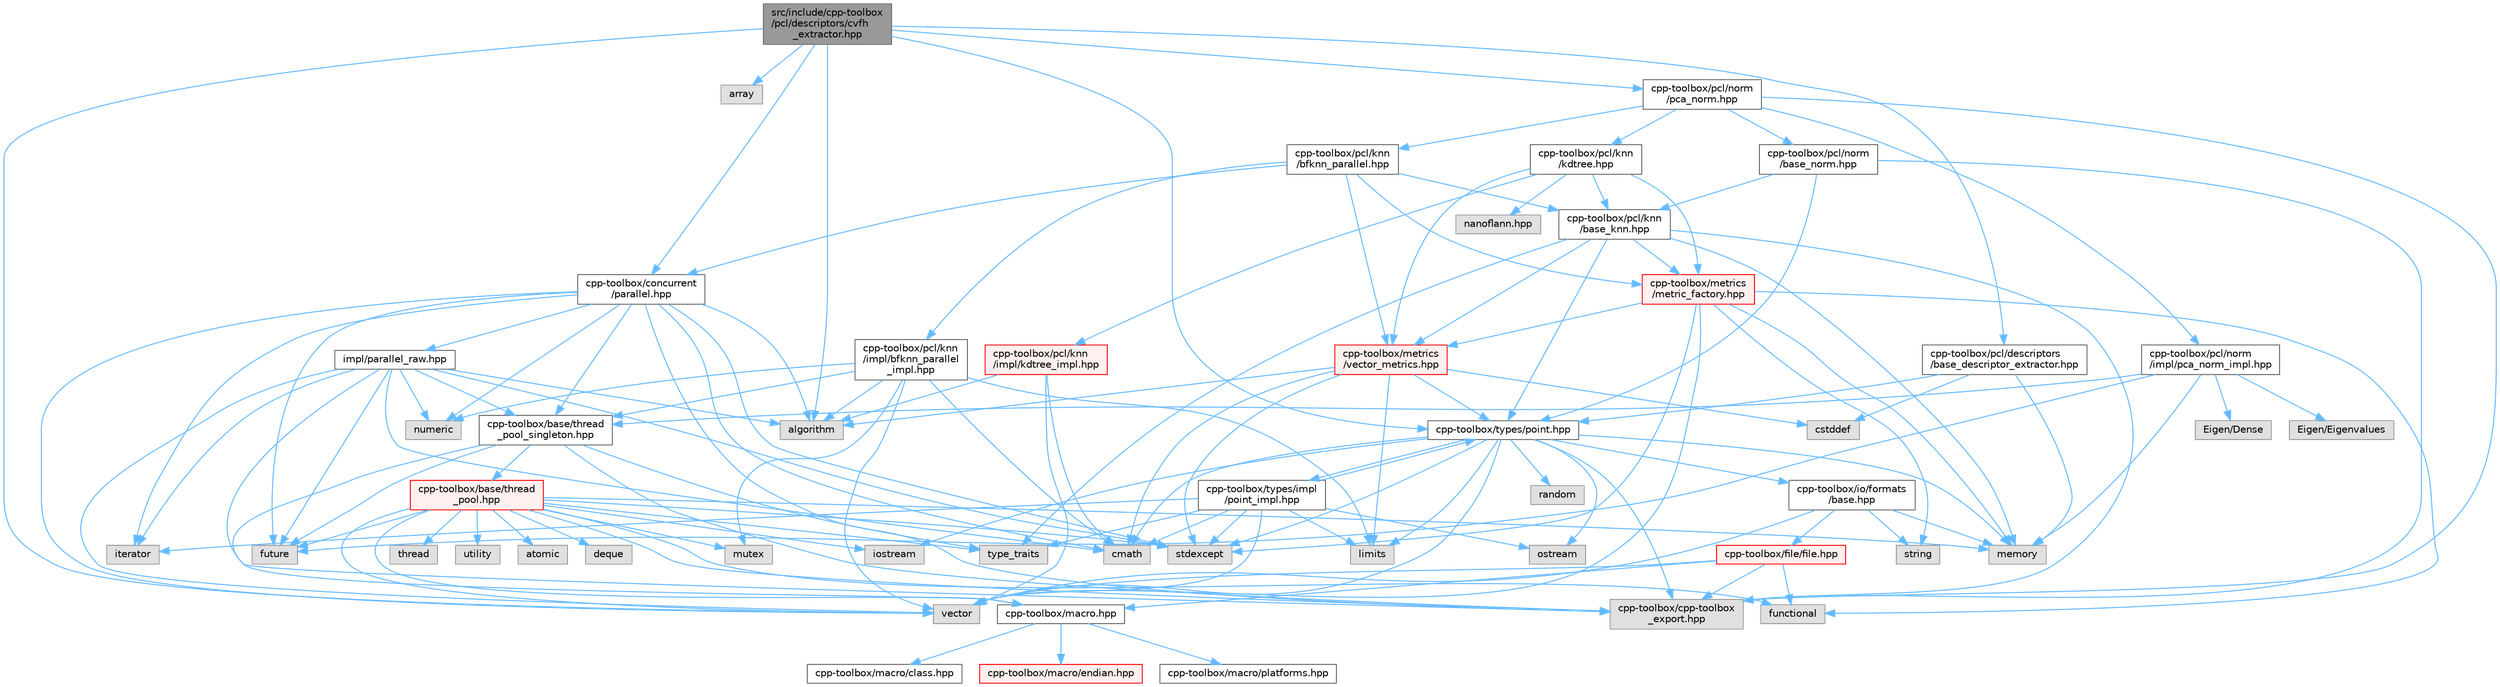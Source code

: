 digraph "src/include/cpp-toolbox/pcl/descriptors/cvfh_extractor.hpp"
{
 // LATEX_PDF_SIZE
  bgcolor="transparent";
  edge [fontname=Helvetica,fontsize=10,labelfontname=Helvetica,labelfontsize=10];
  node [fontname=Helvetica,fontsize=10,shape=box,height=0.2,width=0.4];
  Node1 [id="Node000001",label="src/include/cpp-toolbox\l/pcl/descriptors/cvfh\l_extractor.hpp",height=0.2,width=0.4,color="gray40", fillcolor="grey60", style="filled", fontcolor="black",tooltip=" "];
  Node1 -> Node2 [id="edge1_Node000001_Node000002",color="steelblue1",style="solid",tooltip=" "];
  Node2 [id="Node000002",label="algorithm",height=0.2,width=0.4,color="grey60", fillcolor="#E0E0E0", style="filled",tooltip=" "];
  Node1 -> Node3 [id="edge2_Node000001_Node000003",color="steelblue1",style="solid",tooltip=" "];
  Node3 [id="Node000003",label="array",height=0.2,width=0.4,color="grey60", fillcolor="#E0E0E0", style="filled",tooltip=" "];
  Node1 -> Node4 [id="edge3_Node000001_Node000004",color="steelblue1",style="solid",tooltip=" "];
  Node4 [id="Node000004",label="vector",height=0.2,width=0.4,color="grey60", fillcolor="#E0E0E0", style="filled",tooltip=" "];
  Node1 -> Node5 [id="edge4_Node000001_Node000005",color="steelblue1",style="solid",tooltip=" "];
  Node5 [id="Node000005",label="cpp-toolbox/concurrent\l/parallel.hpp",height=0.2,width=0.4,color="grey40", fillcolor="white", style="filled",URL="$parallel_8hpp.html",tooltip=" "];
  Node5 -> Node2 [id="edge5_Node000005_Node000002",color="steelblue1",style="solid",tooltip=" "];
  Node5 -> Node6 [id="edge6_Node000005_Node000006",color="steelblue1",style="solid",tooltip=" "];
  Node6 [id="Node000006",label="cmath",height=0.2,width=0.4,color="grey60", fillcolor="#E0E0E0", style="filled",tooltip=" "];
  Node5 -> Node7 [id="edge7_Node000005_Node000007",color="steelblue1",style="solid",tooltip=" "];
  Node7 [id="Node000007",label="future",height=0.2,width=0.4,color="grey60", fillcolor="#E0E0E0", style="filled",tooltip=" "];
  Node5 -> Node8 [id="edge8_Node000005_Node000008",color="steelblue1",style="solid",tooltip=" "];
  Node8 [id="Node000008",label="iterator",height=0.2,width=0.4,color="grey60", fillcolor="#E0E0E0", style="filled",tooltip=" "];
  Node5 -> Node9 [id="edge9_Node000005_Node000009",color="steelblue1",style="solid",tooltip=" "];
  Node9 [id="Node000009",label="numeric",height=0.2,width=0.4,color="grey60", fillcolor="#E0E0E0", style="filled",tooltip=" "];
  Node5 -> Node10 [id="edge10_Node000005_Node000010",color="steelblue1",style="solid",tooltip=" "];
  Node10 [id="Node000010",label="stdexcept",height=0.2,width=0.4,color="grey60", fillcolor="#E0E0E0", style="filled",tooltip=" "];
  Node5 -> Node4 [id="edge11_Node000005_Node000004",color="steelblue1",style="solid",tooltip=" "];
  Node5 -> Node11 [id="edge12_Node000005_Node000011",color="steelblue1",style="solid",tooltip=" "];
  Node11 [id="Node000011",label="cpp-toolbox/cpp-toolbox\l_export.hpp",height=0.2,width=0.4,color="grey60", fillcolor="#E0E0E0", style="filled",tooltip=" "];
  Node5 -> Node12 [id="edge13_Node000005_Node000012",color="steelblue1",style="solid",tooltip=" "];
  Node12 [id="Node000012",label="cpp-toolbox/base/thread\l_pool_singleton.hpp",height=0.2,width=0.4,color="grey40", fillcolor="white", style="filled",URL="$thread__pool__singleton_8hpp.html",tooltip=" "];
  Node12 -> Node7 [id="edge14_Node000012_Node000007",color="steelblue1",style="solid",tooltip=" "];
  Node12 -> Node13 [id="edge15_Node000012_Node000013",color="steelblue1",style="solid",tooltip=" "];
  Node13 [id="Node000013",label="type_traits",height=0.2,width=0.4,color="grey60", fillcolor="#E0E0E0", style="filled",tooltip=" "];
  Node12 -> Node11 [id="edge16_Node000012_Node000011",color="steelblue1",style="solid",tooltip=" "];
  Node12 -> Node14 [id="edge17_Node000012_Node000014",color="steelblue1",style="solid",tooltip=" "];
  Node14 [id="Node000014",label="cpp-toolbox/macro.hpp",height=0.2,width=0.4,color="grey40", fillcolor="white", style="filled",URL="$macro_8hpp.html",tooltip="通用的编译器、平台、架构检测和实用宏定义 / Common macros for compiler, platform, architecture detection and utility macro..."];
  Node14 -> Node15 [id="edge18_Node000014_Node000015",color="steelblue1",style="solid",tooltip=" "];
  Node15 [id="Node000015",label="cpp-toolbox/macro/class.hpp",height=0.2,width=0.4,color="grey40", fillcolor="white", style="filled",URL="$class_8hpp.html",tooltip=" "];
  Node14 -> Node16 [id="edge19_Node000014_Node000016",color="steelblue1",style="solid",tooltip=" "];
  Node16 [id="Node000016",label="cpp-toolbox/macro/endian.hpp",height=0.2,width=0.4,color="red", fillcolor="#FFF0F0", style="filled",URL="$endian_8hpp.html",tooltip=" "];
  Node14 -> Node18 [id="edge20_Node000014_Node000018",color="steelblue1",style="solid",tooltip=" "];
  Node18 [id="Node000018",label="cpp-toolbox/macro/platforms.hpp",height=0.2,width=0.4,color="grey40", fillcolor="white", style="filled",URL="$platforms_8hpp.html",tooltip=" "];
  Node12 -> Node19 [id="edge21_Node000012_Node000019",color="steelblue1",style="solid",tooltip=" "];
  Node19 [id="Node000019",label="cpp-toolbox/base/thread\l_pool.hpp",height=0.2,width=0.4,color="red", fillcolor="#FFF0F0", style="filled",URL="$thread__pool_8hpp.html",tooltip=" "];
  Node19 -> Node20 [id="edge22_Node000019_Node000020",color="steelblue1",style="solid",tooltip=" "];
  Node20 [id="Node000020",label="atomic",height=0.2,width=0.4,color="grey60", fillcolor="#E0E0E0", style="filled",tooltip=" "];
  Node19 -> Node21 [id="edge23_Node000019_Node000021",color="steelblue1",style="solid",tooltip=" "];
  Node21 [id="Node000021",label="deque",height=0.2,width=0.4,color="grey60", fillcolor="#E0E0E0", style="filled",tooltip=" "];
  Node19 -> Node22 [id="edge24_Node000019_Node000022",color="steelblue1",style="solid",tooltip=" "];
  Node22 [id="Node000022",label="functional",height=0.2,width=0.4,color="grey60", fillcolor="#E0E0E0", style="filled",tooltip=" "];
  Node19 -> Node7 [id="edge25_Node000019_Node000007",color="steelblue1",style="solid",tooltip=" "];
  Node19 -> Node23 [id="edge26_Node000019_Node000023",color="steelblue1",style="solid",tooltip=" "];
  Node23 [id="Node000023",label="iostream",height=0.2,width=0.4,color="grey60", fillcolor="#E0E0E0", style="filled",tooltip=" "];
  Node19 -> Node24 [id="edge27_Node000019_Node000024",color="steelblue1",style="solid",tooltip=" "];
  Node24 [id="Node000024",label="memory",height=0.2,width=0.4,color="grey60", fillcolor="#E0E0E0", style="filled",tooltip=" "];
  Node19 -> Node25 [id="edge28_Node000019_Node000025",color="steelblue1",style="solid",tooltip=" "];
  Node25 [id="Node000025",label="mutex",height=0.2,width=0.4,color="grey60", fillcolor="#E0E0E0", style="filled",tooltip=" "];
  Node19 -> Node10 [id="edge29_Node000019_Node000010",color="steelblue1",style="solid",tooltip=" "];
  Node19 -> Node26 [id="edge30_Node000019_Node000026",color="steelblue1",style="solid",tooltip=" "];
  Node26 [id="Node000026",label="thread",height=0.2,width=0.4,color="grey60", fillcolor="#E0E0E0", style="filled",tooltip=" "];
  Node19 -> Node13 [id="edge31_Node000019_Node000013",color="steelblue1",style="solid",tooltip=" "];
  Node19 -> Node27 [id="edge32_Node000019_Node000027",color="steelblue1",style="solid",tooltip=" "];
  Node27 [id="Node000027",label="utility",height=0.2,width=0.4,color="grey60", fillcolor="#E0E0E0", style="filled",tooltip=" "];
  Node19 -> Node4 [id="edge33_Node000019_Node000004",color="steelblue1",style="solid",tooltip=" "];
  Node19 -> Node11 [id="edge34_Node000019_Node000011",color="steelblue1",style="solid",tooltip=" "];
  Node19 -> Node14 [id="edge35_Node000019_Node000014",color="steelblue1",style="solid",tooltip=" "];
  Node5 -> Node29 [id="edge36_Node000005_Node000029",color="steelblue1",style="solid",tooltip=" "];
  Node29 [id="Node000029",label="impl/parallel_raw.hpp",height=0.2,width=0.4,color="grey40", fillcolor="white", style="filled",URL="$parallel__raw_8hpp.html",tooltip=" "];
  Node29 -> Node2 [id="edge37_Node000029_Node000002",color="steelblue1",style="solid",tooltip=" "];
  Node29 -> Node6 [id="edge38_Node000029_Node000006",color="steelblue1",style="solid",tooltip=" "];
  Node29 -> Node7 [id="edge39_Node000029_Node000007",color="steelblue1",style="solid",tooltip=" "];
  Node29 -> Node8 [id="edge40_Node000029_Node000008",color="steelblue1",style="solid",tooltip=" "];
  Node29 -> Node9 [id="edge41_Node000029_Node000009",color="steelblue1",style="solid",tooltip=" "];
  Node29 -> Node10 [id="edge42_Node000029_Node000010",color="steelblue1",style="solid",tooltip=" "];
  Node29 -> Node4 [id="edge43_Node000029_Node000004",color="steelblue1",style="solid",tooltip=" "];
  Node29 -> Node12 [id="edge44_Node000029_Node000012",color="steelblue1",style="solid",tooltip=" "];
  Node29 -> Node11 [id="edge45_Node000029_Node000011",color="steelblue1",style="solid",tooltip=" "];
  Node1 -> Node30 [id="edge46_Node000001_Node000030",color="steelblue1",style="solid",tooltip=" "];
  Node30 [id="Node000030",label="cpp-toolbox/pcl/descriptors\l/base_descriptor_extractor.hpp",height=0.2,width=0.4,color="grey40", fillcolor="white", style="filled",URL="$base__descriptor__extractor_8hpp.html",tooltip=" "];
  Node30 -> Node31 [id="edge47_Node000030_Node000031",color="steelblue1",style="solid",tooltip=" "];
  Node31 [id="Node000031",label="cstddef",height=0.2,width=0.4,color="grey60", fillcolor="#E0E0E0", style="filled",tooltip=" "];
  Node30 -> Node24 [id="edge48_Node000030_Node000024",color="steelblue1",style="solid",tooltip=" "];
  Node30 -> Node32 [id="edge49_Node000030_Node000032",color="steelblue1",style="solid",tooltip=" "];
  Node32 [id="Node000032",label="cpp-toolbox/types/point.hpp",height=0.2,width=0.4,color="grey40", fillcolor="white", style="filled",URL="$point_8hpp.html",tooltip=" "];
  Node32 -> Node6 [id="edge50_Node000032_Node000006",color="steelblue1",style="solid",tooltip=" "];
  Node32 -> Node23 [id="edge51_Node000032_Node000023",color="steelblue1",style="solid",tooltip=" "];
  Node32 -> Node33 [id="edge52_Node000032_Node000033",color="steelblue1",style="solid",tooltip=" "];
  Node33 [id="Node000033",label="limits",height=0.2,width=0.4,color="grey60", fillcolor="#E0E0E0", style="filled",tooltip=" "];
  Node32 -> Node24 [id="edge53_Node000032_Node000024",color="steelblue1",style="solid",tooltip=" "];
  Node32 -> Node34 [id="edge54_Node000032_Node000034",color="steelblue1",style="solid",tooltip=" "];
  Node34 [id="Node000034",label="ostream",height=0.2,width=0.4,color="grey60", fillcolor="#E0E0E0", style="filled",tooltip=" "];
  Node32 -> Node35 [id="edge55_Node000032_Node000035",color="steelblue1",style="solid",tooltip=" "];
  Node35 [id="Node000035",label="random",height=0.2,width=0.4,color="grey60", fillcolor="#E0E0E0", style="filled",tooltip=" "];
  Node32 -> Node10 [id="edge56_Node000032_Node000010",color="steelblue1",style="solid",tooltip=" "];
  Node32 -> Node4 [id="edge57_Node000032_Node000004",color="steelblue1",style="solid",tooltip=" "];
  Node32 -> Node11 [id="edge58_Node000032_Node000011",color="steelblue1",style="solid",tooltip=" "];
  Node32 -> Node36 [id="edge59_Node000032_Node000036",color="steelblue1",style="solid",tooltip=" "];
  Node36 [id="Node000036",label="cpp-toolbox/io/formats\l/base.hpp",height=0.2,width=0.4,color="grey40", fillcolor="white", style="filled",URL="$io_2formats_2base_8hpp.html",tooltip=" "];
  Node36 -> Node24 [id="edge60_Node000036_Node000024",color="steelblue1",style="solid",tooltip=" "];
  Node36 -> Node37 [id="edge61_Node000036_Node000037",color="steelblue1",style="solid",tooltip=" "];
  Node37 [id="Node000037",label="string",height=0.2,width=0.4,color="grey60", fillcolor="#E0E0E0", style="filled",tooltip=" "];
  Node36 -> Node4 [id="edge62_Node000036_Node000004",color="steelblue1",style="solid",tooltip=" "];
  Node36 -> Node38 [id="edge63_Node000036_Node000038",color="steelblue1",style="solid",tooltip=" "];
  Node38 [id="Node000038",label="cpp-toolbox/file/file.hpp",height=0.2,width=0.4,color="red", fillcolor="#FFF0F0", style="filled",URL="$file_8hpp.html",tooltip=" "];
  Node38 -> Node22 [id="edge64_Node000038_Node000022",color="steelblue1",style="solid",tooltip=" "];
  Node38 -> Node4 [id="edge65_Node000038_Node000004",color="steelblue1",style="solid",tooltip=" "];
  Node38 -> Node11 [id="edge66_Node000038_Node000011",color="steelblue1",style="solid",tooltip=" "];
  Node38 -> Node14 [id="edge67_Node000038_Node000014",color="steelblue1",style="solid",tooltip=" "];
  Node32 -> Node40 [id="edge68_Node000032_Node000040",color="steelblue1",style="solid",tooltip=" "];
  Node40 [id="Node000040",label="cpp-toolbox/types/impl\l/point_impl.hpp",height=0.2,width=0.4,color="grey40", fillcolor="white", style="filled",URL="$point__impl_8hpp.html",tooltip=" "];
  Node40 -> Node6 [id="edge69_Node000040_Node000006",color="steelblue1",style="solid",tooltip=" "];
  Node40 -> Node8 [id="edge70_Node000040_Node000008",color="steelblue1",style="solid",tooltip=" "];
  Node40 -> Node33 [id="edge71_Node000040_Node000033",color="steelblue1",style="solid",tooltip=" "];
  Node40 -> Node34 [id="edge72_Node000040_Node000034",color="steelblue1",style="solid",tooltip=" "];
  Node40 -> Node10 [id="edge73_Node000040_Node000010",color="steelblue1",style="solid",tooltip=" "];
  Node40 -> Node13 [id="edge74_Node000040_Node000013",color="steelblue1",style="solid",tooltip=" "];
  Node40 -> Node4 [id="edge75_Node000040_Node000004",color="steelblue1",style="solid",tooltip=" "];
  Node40 -> Node32 [id="edge76_Node000040_Node000032",color="steelblue1",style="solid",tooltip=" "];
  Node1 -> Node41 [id="edge77_Node000001_Node000041",color="steelblue1",style="solid",tooltip=" "];
  Node41 [id="Node000041",label="cpp-toolbox/pcl/norm\l/pca_norm.hpp",height=0.2,width=0.4,color="grey40", fillcolor="white", style="filled",URL="$pca__norm_8hpp.html",tooltip=" "];
  Node41 -> Node11 [id="edge78_Node000041_Node000011",color="steelblue1",style="solid",tooltip=" "];
  Node41 -> Node42 [id="edge79_Node000041_Node000042",color="steelblue1",style="solid",tooltip=" "];
  Node42 [id="Node000042",label="cpp-toolbox/pcl/knn\l/bfknn_parallel.hpp",height=0.2,width=0.4,color="grey40", fillcolor="white", style="filled",URL="$bfknn__parallel_8hpp.html",tooltip=" "];
  Node42 -> Node5 [id="edge80_Node000042_Node000005",color="steelblue1",style="solid",tooltip=" "];
  Node42 -> Node43 [id="edge81_Node000042_Node000043",color="steelblue1",style="solid",tooltip=" "];
  Node43 [id="Node000043",label="cpp-toolbox/pcl/knn\l/base_knn.hpp",height=0.2,width=0.4,color="grey40", fillcolor="white", style="filled",URL="$base__knn_8hpp.html",tooltip=" "];
  Node43 -> Node24 [id="edge82_Node000043_Node000024",color="steelblue1",style="solid",tooltip=" "];
  Node43 -> Node13 [id="edge83_Node000043_Node000013",color="steelblue1",style="solid",tooltip=" "];
  Node43 -> Node11 [id="edge84_Node000043_Node000011",color="steelblue1",style="solid",tooltip=" "];
  Node43 -> Node32 [id="edge85_Node000043_Node000032",color="steelblue1",style="solid",tooltip=" "];
  Node43 -> Node44 [id="edge86_Node000043_Node000044",color="steelblue1",style="solid",tooltip=" "];
  Node44 [id="Node000044",label="cpp-toolbox/metrics\l/vector_metrics.hpp",height=0.2,width=0.4,color="red", fillcolor="#FFF0F0", style="filled",URL="$vector__metrics_8hpp.html",tooltip=" "];
  Node44 -> Node2 [id="edge87_Node000044_Node000002",color="steelblue1",style="solid",tooltip=" "];
  Node44 -> Node6 [id="edge88_Node000044_Node000006",color="steelblue1",style="solid",tooltip=" "];
  Node44 -> Node31 [id="edge89_Node000044_Node000031",color="steelblue1",style="solid",tooltip=" "];
  Node44 -> Node33 [id="edge90_Node000044_Node000033",color="steelblue1",style="solid",tooltip=" "];
  Node44 -> Node10 [id="edge91_Node000044_Node000010",color="steelblue1",style="solid",tooltip=" "];
  Node44 -> Node32 [id="edge92_Node000044_Node000032",color="steelblue1",style="solid",tooltip=" "];
  Node43 -> Node47 [id="edge93_Node000043_Node000047",color="steelblue1",style="solid",tooltip=" "];
  Node47 [id="Node000047",label="cpp-toolbox/metrics\l/metric_factory.hpp",height=0.2,width=0.4,color="red", fillcolor="#FFF0F0", style="filled",URL="$metric__factory_8hpp.html",tooltip=" "];
  Node47 -> Node24 [id="edge94_Node000047_Node000024",color="steelblue1",style="solid",tooltip=" "];
  Node47 -> Node37 [id="edge95_Node000047_Node000037",color="steelblue1",style="solid",tooltip=" "];
  Node47 -> Node22 [id="edge96_Node000047_Node000022",color="steelblue1",style="solid",tooltip=" "];
  Node47 -> Node10 [id="edge97_Node000047_Node000010",color="steelblue1",style="solid",tooltip=" "];
  Node47 -> Node4 [id="edge98_Node000047_Node000004",color="steelblue1",style="solid",tooltip=" "];
  Node47 -> Node44 [id="edge99_Node000047_Node000044",color="steelblue1",style="solid",tooltip=" "];
  Node42 -> Node47 [id="edge100_Node000042_Node000047",color="steelblue1",style="solid",tooltip=" "];
  Node42 -> Node44 [id="edge101_Node000042_Node000044",color="steelblue1",style="solid",tooltip=" "];
  Node42 -> Node53 [id="edge102_Node000042_Node000053",color="steelblue1",style="solid",tooltip=" "];
  Node53 [id="Node000053",label="cpp-toolbox/pcl/knn\l/impl/bfknn_parallel\l_impl.hpp",height=0.2,width=0.4,color="grey40", fillcolor="white", style="filled",URL="$bfknn__parallel__impl_8hpp.html",tooltip=" "];
  Node53 -> Node2 [id="edge103_Node000053_Node000002",color="steelblue1",style="solid",tooltip=" "];
  Node53 -> Node6 [id="edge104_Node000053_Node000006",color="steelblue1",style="solid",tooltip=" "];
  Node53 -> Node33 [id="edge105_Node000053_Node000033",color="steelblue1",style="solid",tooltip=" "];
  Node53 -> Node25 [id="edge106_Node000053_Node000025",color="steelblue1",style="solid",tooltip=" "];
  Node53 -> Node9 [id="edge107_Node000053_Node000009",color="steelblue1",style="solid",tooltip=" "];
  Node53 -> Node4 [id="edge108_Node000053_Node000004",color="steelblue1",style="solid",tooltip=" "];
  Node53 -> Node12 [id="edge109_Node000053_Node000012",color="steelblue1",style="solid",tooltip=" "];
  Node41 -> Node54 [id="edge110_Node000041_Node000054",color="steelblue1",style="solid",tooltip=" "];
  Node54 [id="Node000054",label="cpp-toolbox/pcl/knn\l/kdtree.hpp",height=0.2,width=0.4,color="grey40", fillcolor="white", style="filled",URL="$kdtree_8hpp.html",tooltip=" "];
  Node54 -> Node43 [id="edge111_Node000054_Node000043",color="steelblue1",style="solid",tooltip=" "];
  Node54 -> Node47 [id="edge112_Node000054_Node000047",color="steelblue1",style="solid",tooltip=" "];
  Node54 -> Node44 [id="edge113_Node000054_Node000044",color="steelblue1",style="solid",tooltip=" "];
  Node54 -> Node55 [id="edge114_Node000054_Node000055",color="steelblue1",style="solid",tooltip=" "];
  Node55 [id="Node000055",label="nanoflann.hpp",height=0.2,width=0.4,color="grey60", fillcolor="#E0E0E0", style="filled",tooltip=" "];
  Node54 -> Node56 [id="edge115_Node000054_Node000056",color="steelblue1",style="solid",tooltip=" "];
  Node56 [id="Node000056",label="cpp-toolbox/pcl/knn\l/impl/kdtree_impl.hpp",height=0.2,width=0.4,color="red", fillcolor="#FFF0F0", style="filled",URL="$kdtree__impl_8hpp.html",tooltip=" "];
  Node56 -> Node2 [id="edge116_Node000056_Node000002",color="steelblue1",style="solid",tooltip=" "];
  Node56 -> Node6 [id="edge117_Node000056_Node000006",color="steelblue1",style="solid",tooltip=" "];
  Node56 -> Node4 [id="edge118_Node000056_Node000004",color="steelblue1",style="solid",tooltip=" "];
  Node41 -> Node60 [id="edge119_Node000041_Node000060",color="steelblue1",style="solid",tooltip=" "];
  Node60 [id="Node000060",label="cpp-toolbox/pcl/norm\l/base_norm.hpp",height=0.2,width=0.4,color="grey40", fillcolor="white", style="filled",URL="$base__norm_8hpp.html",tooltip=" "];
  Node60 -> Node11 [id="edge120_Node000060_Node000011",color="steelblue1",style="solid",tooltip=" "];
  Node60 -> Node43 [id="edge121_Node000060_Node000043",color="steelblue1",style="solid",tooltip=" "];
  Node60 -> Node32 [id="edge122_Node000060_Node000032",color="steelblue1",style="solid",tooltip=" "];
  Node41 -> Node61 [id="edge123_Node000041_Node000061",color="steelblue1",style="solid",tooltip=" "];
  Node61 [id="Node000061",label="cpp-toolbox/pcl/norm\l/impl/pca_norm_impl.hpp",height=0.2,width=0.4,color="grey40", fillcolor="white", style="filled",URL="$pca__norm__impl_8hpp.html",tooltip=" "];
  Node61 -> Node62 [id="edge124_Node000061_Node000062",color="steelblue1",style="solid",tooltip=" "];
  Node62 [id="Node000062",label="Eigen/Dense",height=0.2,width=0.4,color="grey60", fillcolor="#E0E0E0", style="filled",tooltip=" "];
  Node61 -> Node63 [id="edge125_Node000061_Node000063",color="steelblue1",style="solid",tooltip=" "];
  Node63 [id="Node000063",label="Eigen/Eigenvalues",height=0.2,width=0.4,color="grey60", fillcolor="#E0E0E0", style="filled",tooltip=" "];
  Node61 -> Node12 [id="edge126_Node000061_Node000012",color="steelblue1",style="solid",tooltip=" "];
  Node61 -> Node7 [id="edge127_Node000061_Node000007",color="steelblue1",style="solid",tooltip=" "];
  Node61 -> Node24 [id="edge128_Node000061_Node000024",color="steelblue1",style="solid",tooltip=" "];
  Node1 -> Node32 [id="edge129_Node000001_Node000032",color="steelblue1",style="solid",tooltip=" "];
}
